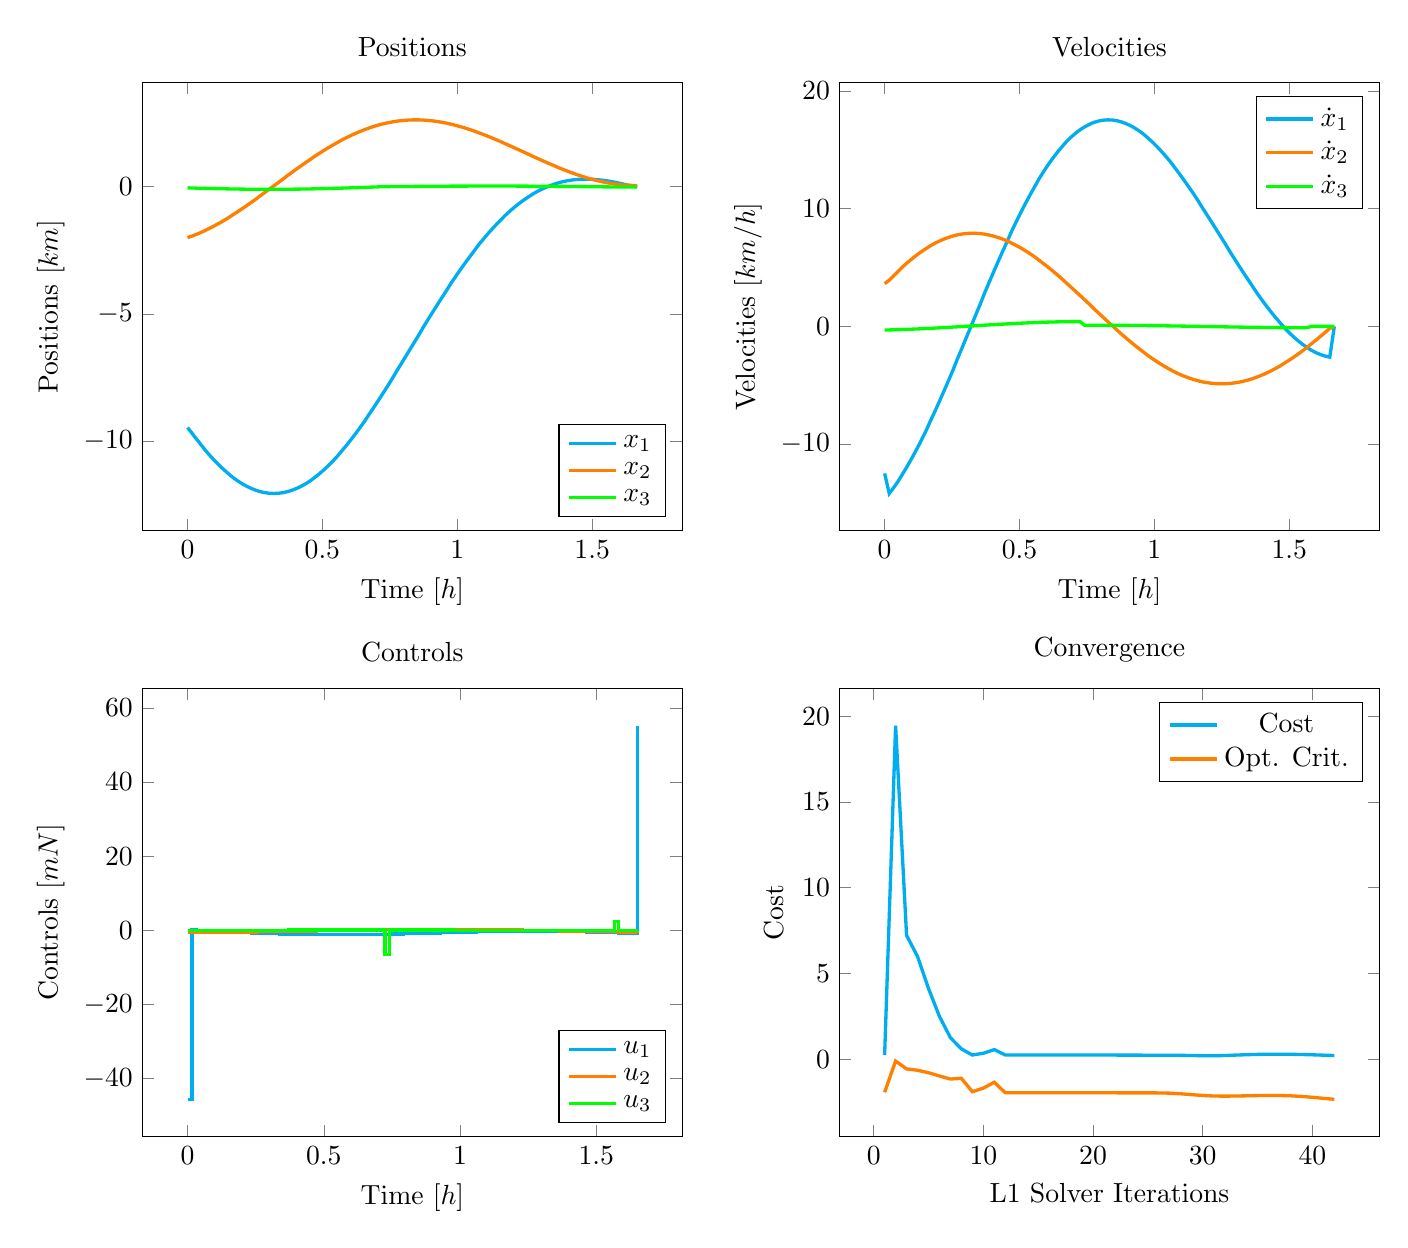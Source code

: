 \begin{tikzpicture}[]
\begin{groupplot}[group style={horizontal sep = 2.0cm, vertical sep = 2.0cm, group size=2 by 2}]
\nextgroupplot [legend pos = {south east}, ylabel = {Positions $[km]$}, title = {Positions}, xlabel = {Time $[h]$}]\addplot+ [no marks, cyan, very thick]coordinates {
(0.0, -9.477)
(0.017, -9.702)
(0.034, -9.938)
(0.051, -10.164)
(0.067, -10.381)
(0.084, -10.587)
(0.101, -10.781)
(0.118, -10.964)
(0.135, -11.135)
(0.152, -11.292)
(0.168, -11.437)
(0.185, -11.567)
(0.202, -11.683)
(0.219, -11.784)
(0.236, -11.87)
(0.253, -11.941)
(0.269, -11.996)
(0.286, -12.036)
(0.303, -12.06)
(0.32, -12.068)
(0.337, -12.06)
(0.354, -12.037)
(0.37, -11.998)
(0.387, -11.943)
(0.404, -11.873)
(0.421, -11.787)
(0.438, -11.687)
(0.455, -11.572)
(0.471, -11.443)
(0.488, -11.3)
(0.505, -11.143)
(0.522, -10.974)
(0.539, -10.792)
(0.556, -10.598)
(0.572, -10.393)
(0.589, -10.177)
(0.606, -9.95)
(0.623, -9.714)
(0.64, -9.47)
(0.657, -9.217)
(0.673, -8.956)
(0.69, -8.689)
(0.707, -8.416)
(0.724, -8.137)
(0.741, -7.854)
(0.758, -7.566)
(0.774, -7.276)
(0.791, -6.983)
(0.808, -6.689)
(0.825, -6.393)
(0.842, -6.098)
(0.859, -5.803)
(0.875, -5.509)
(0.892, -5.217)
(0.909, -4.928)
(0.926, -4.642)
(0.943, -4.36)
(0.96, -4.083)
(0.976, -3.81)
(0.993, -3.544)
(1.01, -3.284)
(1.027, -3.03)
(1.044, -2.784)
(1.061, -2.545)
(1.077, -2.314)
(1.094, -2.093)
(1.111, -1.879)
(1.128, -1.676)
(1.145, -1.481)
(1.162, -1.297)
(1.178, -1.122)
(1.195, -0.957)
(1.212, -0.803)
(1.229, -0.659)
(1.246, -0.526)
(1.263, -0.403)
(1.279, -0.291)
(1.296, -0.188)
(1.313, -0.097)
(1.33, -0.015)
(1.347, 0.057)
(1.364, 0.118)
(1.38, 0.171)
(1.397, 0.214)
(1.414, 0.247)
(1.431, 0.273)
(1.448, 0.29)
(1.465, 0.299)
(1.481, 0.3)
(1.498, 0.295)
(1.515, 0.283)
(1.532, 0.265)
(1.549, 0.242)
(1.566, 0.213)
(1.582, 0.181)
(1.599, 0.144)
(1.616, 0.105)
(1.633, 0.063)
(1.65, 0.019)
(1.667, -0.003)
};
\addlegendentry{$x_1$}
\addplot+ [no marks, orange, very thick]coordinates {
(0.0, -2.0)
(0.017, -1.938)
(0.034, -1.868)
(0.051, -1.793)
(0.067, -1.711)
(0.084, -1.622)
(0.101, -1.529)
(0.118, -1.43)
(0.135, -1.326)
(0.152, -1.217)
(0.168, -1.104)
(0.185, -0.987)
(0.202, -0.867)
(0.219, -0.744)
(0.236, -0.618)
(0.253, -0.489)
(0.269, -0.359)
(0.286, -0.228)
(0.303, -0.096)
(0.32, 0.037)
(0.337, 0.17)
(0.354, 0.303)
(0.37, 0.436)
(0.387, 0.567)
(0.404, 0.697)
(0.421, 0.825)
(0.438, 0.951)
(0.455, 1.074)
(0.471, 1.195)
(0.488, 1.312)
(0.505, 1.426)
(0.522, 1.536)
(0.539, 1.642)
(0.556, 1.744)
(0.572, 1.841)
(0.589, 1.933)
(0.606, 2.02)
(0.623, 2.102)
(0.64, 2.178)
(0.657, 2.249)
(0.673, 2.314)
(0.69, 2.373)
(0.707, 2.427)
(0.724, 2.474)
(0.741, 2.515)
(0.758, 2.55)
(0.774, 2.579)
(0.791, 2.601)
(0.808, 2.618)
(0.825, 2.628)
(0.842, 2.633)
(0.859, 2.631)
(0.875, 2.624)
(0.892, 2.61)
(0.909, 2.592)
(0.926, 2.567)
(0.943, 2.538)
(0.96, 2.503)
(0.976, 2.463)
(0.993, 2.419)
(1.01, 2.37)
(1.027, 2.317)
(1.044, 2.26)
(1.061, 2.199)
(1.077, 2.135)
(1.094, 2.068)
(1.111, 1.997)
(1.128, 1.924)
(1.145, 1.849)
(1.162, 1.772)
(1.178, 1.693)
(1.195, 1.613)
(1.212, 1.531)
(1.229, 1.449)
(1.246, 1.367)
(1.263, 1.284)
(1.279, 1.202)
(1.296, 1.121)
(1.313, 1.04)
(1.33, 0.96)
(1.347, 0.882)
(1.364, 0.806)
(1.38, 0.732)
(1.397, 0.661)
(1.414, 0.592)
(1.431, 0.526)
(1.448, 0.463)
(1.465, 0.404)
(1.481, 0.349)
(1.498, 0.298)
(1.515, 0.251)
(1.532, 0.209)
(1.549, 0.171)
(1.566, 0.138)
(1.582, 0.111)
(1.599, 0.088)
(1.616, 0.071)
(1.633, 0.059)
(1.65, 0.053)
(1.667, 0.053)
};
\addlegendentry{$x_2$}
\addplot+ [no marks, green, very thick]coordinates {
(0.0, -0.043)
(0.017, -0.048)
(0.034, -0.054)
(0.051, -0.059)
(0.067, -0.064)
(0.084, -0.068)
(0.101, -0.073)
(0.118, -0.077)
(0.135, -0.08)
(0.152, -0.084)
(0.168, -0.087)
(0.185, -0.09)
(0.202, -0.093)
(0.219, -0.095)
(0.236, -0.097)
(0.253, -0.098)
(0.269, -0.099)
(0.286, -0.1)
(0.303, -0.1)
(0.32, -0.1)
(0.337, -0.099)
(0.354, -0.098)
(0.37, -0.097)
(0.387, -0.095)
(0.404, -0.093)
(0.421, -0.091)
(0.438, -0.088)
(0.455, -0.085)
(0.471, -0.081)
(0.488, -0.078)
(0.505, -0.073)
(0.522, -0.069)
(0.539, -0.064)
(0.556, -0.059)
(0.572, -0.054)
(0.589, -0.048)
(0.606, -0.042)
(0.623, -0.036)
(0.64, -0.03)
(0.657, -0.024)
(0.673, -0.017)
(0.69, -0.011)
(0.707, -0.004)
(0.724, 0.002)
(0.741, 0.006)
(0.758, 0.008)
(0.774, 0.009)
(0.791, 0.011)
(0.808, 0.012)
(0.825, 0.013)
(0.842, 0.015)
(0.859, 0.016)
(0.875, 0.017)
(0.892, 0.019)
(0.909, 0.02)
(0.926, 0.021)
(0.943, 0.022)
(0.96, 0.023)
(0.976, 0.024)
(0.993, 0.025)
(1.01, 0.025)
(1.027, 0.026)
(1.044, 0.027)
(1.061, 0.027)
(1.077, 0.028)
(1.094, 0.028)
(1.111, 0.028)
(1.128, 0.028)
(1.145, 0.028)
(1.162, 0.028)
(1.178, 0.028)
(1.195, 0.027)
(1.212, 0.027)
(1.229, 0.026)
(1.246, 0.025)
(1.263, 0.024)
(1.279, 0.023)
(1.296, 0.022)
(1.313, 0.021)
(1.33, 0.02)
(1.347, 0.019)
(1.364, 0.017)
(1.38, 0.015)
(1.397, 0.014)
(1.414, 0.012)
(1.431, 0.01)
(1.448, 0.008)
(1.465, 0.006)
(1.481, 0.004)
(1.498, 0.002)
(1.515, 0.0)
(1.532, -0.002)
(1.549, -0.004)
(1.566, -0.006)
(1.582, -0.007)
(1.599, -0.008)
(1.616, -0.008)
(1.633, -0.008)
(1.65, -0.008)
(1.667, -0.009)
};
\addlegendentry{$x_3$}
\nextgroupplot [legend pos = {north east}, ylabel = {Velocities $[km/h]$}, title = {Velocities}, xlabel = {Time $[h]$}]\addplot+ [no marks, cyan, very thick]coordinates {
(0.0, -12.519)
(0.017, -14.221)
(0.034, -13.708)
(0.051, -13.149)
(0.067, -12.546)
(0.084, -11.902)
(0.101, -11.218)
(0.118, -10.499)
(0.135, -9.745)
(0.152, -8.96)
(0.168, -8.146)
(0.185, -7.306)
(0.202, -6.444)
(0.219, -5.562)
(0.236, -4.662)
(0.253, -3.749)
(0.269, -2.824)
(0.286, -1.892)
(0.303, -0.954)
(0.32, -0.013)
(0.337, 0.926)
(0.354, 1.862)
(0.37, 2.792)
(0.387, 3.713)
(0.404, 4.621)
(0.421, 5.515)
(0.438, 6.393)
(0.455, 7.25)
(0.471, 8.086)
(0.488, 8.897)
(0.505, 9.682)
(0.522, 10.438)
(0.539, 11.164)
(0.556, 11.857)
(0.572, 12.516)
(0.589, 13.14)
(0.606, 13.726)
(0.623, 14.274)
(0.64, 14.782)
(0.657, 15.249)
(0.673, 15.674)
(0.69, 16.058)
(0.707, 16.398)
(0.724, 16.694)
(0.741, 16.946)
(0.758, 17.155)
(0.774, 17.319)
(0.791, 17.439)
(0.808, 17.515)
(0.825, 17.548)
(0.842, 17.538)
(0.859, 17.485)
(0.875, 17.39)
(0.892, 17.255)
(0.909, 17.08)
(0.926, 16.866)
(0.943, 16.615)
(0.96, 16.328)
(0.976, 16.006)
(0.993, 15.651)
(1.01, 15.264)
(1.027, 14.847)
(1.044, 14.403)
(1.061, 13.932)
(1.077, 13.437)
(1.094, 12.92)
(1.111, 12.382)
(1.128, 11.826)
(1.145, 11.255)
(1.162, 10.669)
(1.178, 10.072)
(1.195, 9.466)
(1.212, 8.853)
(1.229, 8.235)
(1.246, 7.614)
(1.263, 6.993)
(1.279, 6.374)
(1.296, 5.759)
(1.313, 5.15)
(1.33, 4.551)
(1.347, 3.962)
(1.364, 3.386)
(1.38, 2.825)
(1.397, 2.281)
(1.414, 1.757)
(1.431, 1.253)
(1.448, 0.772)
(1.465, 0.316)
(1.481, -0.113)
(1.498, -0.514)
(1.515, -0.886)
(1.532, -1.226)
(1.549, -1.534)
(1.566, -1.808)
(1.582, -2.047)
(1.599, -2.249)
(1.616, -2.415)
(1.633, -2.541)
(1.65, -2.629)
(1.667, -0.013)
};
\addlegendentry{$\dot{x}_1$}
\addplot+ [no marks, orange, very thick]coordinates {
(0.0, 3.626)
(0.017, 3.906)
(0.034, 4.306)
(0.051, 4.69)
(0.067, 5.055)
(0.084, 5.402)
(0.101, 5.728)
(0.118, 6.035)
(0.135, 6.319)
(0.152, 6.582)
(0.168, 6.822)
(0.185, 7.039)
(0.202, 7.232)
(0.219, 7.402)
(0.236, 7.547)
(0.253, 7.667)
(0.269, 7.763)
(0.286, 7.835)
(0.303, 7.882)
(0.32, 7.904)
(0.337, 7.903)
(0.354, 7.877)
(0.37, 7.828)
(0.387, 7.755)
(0.404, 7.66)
(0.421, 7.543)
(0.438, 7.405)
(0.455, 7.246)
(0.471, 7.066)
(0.488, 6.868)
(0.505, 6.651)
(0.522, 6.416)
(0.539, 6.166)
(0.556, 5.899)
(0.572, 5.618)
(0.589, 5.324)
(0.606, 5.017)
(0.623, 4.7)
(0.64, 4.372)
(0.657, 4.035)
(0.673, 3.69)
(0.69, 3.339)
(0.707, 2.983)
(0.724, 2.622)
(0.741, 2.259)
(0.758, 1.894)
(0.774, 1.528)
(0.791, 1.163)
(0.808, 0.799)
(0.825, 0.439)
(0.842, 0.083)
(0.859, -0.268)
(0.875, -0.613)
(0.892, -0.95)
(0.909, -1.279)
(0.926, -1.599)
(0.943, -1.908)
(0.96, -2.207)
(0.976, -2.493)
(0.993, -2.766)
(1.01, -3.025)
(1.027, -3.27)
(1.044, -3.5)
(1.061, -3.714)
(1.077, -3.912)
(1.094, -4.093)
(1.111, -4.256)
(1.128, -4.402)
(1.145, -4.529)
(1.162, -4.638)
(1.178, -4.728)
(1.195, -4.799)
(1.212, -4.851)
(1.229, -4.884)
(1.246, -4.898)
(1.263, -4.892)
(1.279, -4.867)
(1.296, -4.823)
(1.313, -4.76)
(1.33, -4.678)
(1.347, -4.577)
(1.364, -4.459)
(1.38, -4.323)
(1.397, -4.169)
(1.414, -3.999)
(1.431, -3.812)
(1.448, -3.609)
(1.465, -3.391)
(1.481, -3.158)
(1.498, -2.911)
(1.515, -2.651)
(1.532, -2.379)
(1.549, -2.094)
(1.566, -1.799)
(1.582, -1.493)
(1.599, -1.178)
(1.616, -0.854)
(1.633, -0.523)
(1.65, -0.184)
(1.667, -0.006)
};
\addlegendentry{$\dot{x}_2$}
\addplot+ [no marks, green, very thick]coordinates {
(0.0, -0.325)
(0.017, -0.316)
(0.034, -0.305)
(0.051, -0.293)
(0.067, -0.281)
(0.084, -0.266)
(0.101, -0.251)
(0.118, -0.235)
(0.135, -0.218)
(0.152, -0.2)
(0.168, -0.18)
(0.185, -0.16)
(0.202, -0.14)
(0.219, -0.119)
(0.236, -0.097)
(0.253, -0.074)
(0.269, -0.052)
(0.286, -0.028)
(0.303, -0.005)
(0.32, 0.018)
(0.337, 0.042)
(0.354, 0.065)
(0.37, 0.089)
(0.387, 0.112)
(0.404, 0.134)
(0.421, 0.157)
(0.438, 0.178)
(0.455, 0.2)
(0.471, 0.22)
(0.488, 0.24)
(0.505, 0.259)
(0.522, 0.276)
(0.539, 0.293)
(0.556, 0.309)
(0.572, 0.324)
(0.589, 0.337)
(0.606, 0.349)
(0.623, 0.36)
(0.64, 0.37)
(0.657, 0.378)
(0.673, 0.384)
(0.69, 0.39)
(0.707, 0.393)
(0.724, 0.395)
(0.741, 0.084)
(0.758, 0.084)
(0.774, 0.084)
(0.791, 0.083)
(0.808, 0.082)
(0.825, 0.081)
(0.842, 0.079)
(0.859, 0.077)
(0.875, 0.075)
(0.892, 0.072)
(0.909, 0.069)
(0.926, 0.065)
(0.943, 0.061)
(0.96, 0.057)
(0.976, 0.053)
(0.993, 0.048)
(1.01, 0.043)
(1.027, 0.037)
(1.044, 0.032)
(1.061, 0.026)
(1.077, 0.02)
(1.094, 0.013)
(1.111, 0.007)
(1.128, 0.0)
(1.145, -0.006)
(1.162, -0.013)
(1.178, -0.02)
(1.195, -0.027)
(1.212, -0.034)
(1.229, -0.041)
(1.246, -0.048)
(1.263, -0.054)
(1.279, -0.061)
(1.296, -0.067)
(1.313, -0.074)
(1.33, -0.08)
(1.347, -0.086)
(1.364, -0.091)
(1.38, -0.097)
(1.397, -0.102)
(1.414, -0.106)
(1.431, -0.11)
(1.448, -0.114)
(1.465, -0.118)
(1.481, -0.121)
(1.498, -0.123)
(1.515, -0.126)
(1.532, -0.127)
(1.549, -0.128)
(1.566, -0.129)
(1.582, -0.013)
(1.599, -0.013)
(1.616, -0.013)
(1.633, -0.013)
(1.65, -0.013)
(1.667, -0.012)
};
\addlegendentry{$\dot{x}_3$}
\nextgroupplot [legend pos = {south east}, ylabel = {Controls $[mN]$}, title = {Controls}, xlabel = {Time $[h]$}]\addplot+ [const plot, no marks, cyan, very thick]coordinates {
(0.0, -45.606)
(0.017, 0.028)
(0.034, -0.033)
(0.051, -0.094)
(0.067, -0.155)
(0.084, -0.216)
(0.101, -0.276)
(0.118, -0.337)
(0.135, -0.396)
(0.152, -0.455)
(0.168, -0.512)
(0.185, -0.568)
(0.202, -0.623)
(0.219, -0.676)
(0.236, -0.728)
(0.253, -0.778)
(0.269, -0.825)
(0.286, -0.871)
(0.303, -0.914)
(0.32, -0.955)
(0.337, -0.993)
(0.354, -1.029)
(0.37, -1.062)
(0.387, -1.092)
(0.404, -1.12)
(0.421, -1.144)
(0.438, -1.165)
(0.455, -1.184)
(0.471, -1.199)
(0.488, -1.212)
(0.505, -1.221)
(0.522, -1.227)
(0.539, -1.231)
(0.556, -1.231)
(0.572, -1.228)
(0.589, -1.223)
(0.606, -1.215)
(0.623, -1.204)
(0.64, -1.19)
(0.657, -1.174)
(0.673, -1.155)
(0.69, -1.134)
(0.707, -1.111)
(0.724, -1.086)
(0.741, -1.059)
(0.758, -1.03)
(0.774, -1.0)
(0.791, -0.968)
(0.808, -0.935)
(0.825, -0.901)
(0.842, -0.867)
(0.859, -0.831)
(0.875, -0.795)
(0.892, -0.758)
(0.909, -0.722)
(0.926, -0.685)
(0.943, -0.649)
(0.96, -0.613)
(0.976, -0.578)
(0.993, -0.543)
(1.01, -0.509)
(1.027, -0.477)
(1.044, -0.446)
(1.061, -0.416)
(1.077, -0.388)
(1.094, -0.362)
(1.111, -0.338)
(1.128, -0.316)
(1.145, -0.296)
(1.162, -0.279)
(1.178, -0.264)
(1.195, -0.251)
(1.212, -0.242)
(1.229, -0.235)
(1.246, -0.231)
(1.263, -0.229)
(1.279, -0.231)
(1.296, -0.236)
(1.313, -0.243)
(1.33, -0.254)
(1.347, -0.268)
(1.364, -0.285)
(1.38, -0.305)
(1.397, -0.327)
(1.414, -0.353)
(1.431, -0.382)
(1.448, -0.413)
(1.465, -0.448)
(1.481, -0.485)
(1.498, -0.524)
(1.515, -0.566)
(1.532, -0.61)
(1.549, -0.657)
(1.566, -0.706)
(1.582, -0.756)
(1.599, -0.809)
(1.616, -0.863)
(1.633, -0.918)
(1.65, 55.186)
};
\addlegendentry{$u_1$}
\addplot+ [const plot, no marks, orange, very thick]coordinates {
(0.0, -0.514)
(0.017, -0.519)
(0.034, -0.521)
(0.051, -0.523)
(0.067, -0.522)
(0.084, -0.521)
(0.101, -0.517)
(0.118, -0.513)
(0.135, -0.506)
(0.152, -0.499)
(0.168, -0.489)
(0.185, -0.479)
(0.202, -0.467)
(0.219, -0.454)
(0.236, -0.439)
(0.253, -0.424)
(0.269, -0.407)
(0.286, -0.389)
(0.303, -0.37)
(0.32, -0.351)
(0.337, -0.33)
(0.354, -0.308)
(0.37, -0.286)
(0.387, -0.264)
(0.404, -0.24)
(0.421, -0.217)
(0.438, -0.193)
(0.455, -0.169)
(0.471, -0.144)
(0.488, -0.12)
(0.505, -0.095)
(0.522, -0.071)
(0.539, -0.047)
(0.556, -0.024)
(0.572, -0.0)
(0.589, 0.023)
(0.606, 0.045)
(0.623, 0.066)
(0.64, 0.087)
(0.657, 0.107)
(0.673, 0.126)
(0.69, 0.144)
(0.707, 0.161)
(0.724, 0.176)
(0.741, 0.191)
(0.758, 0.204)
(0.774, 0.216)
(0.791, 0.227)
(0.808, 0.236)
(0.825, 0.244)
(0.842, 0.251)
(0.859, 0.256)
(0.875, 0.259)
(0.892, 0.261)
(0.909, 0.261)
(0.926, 0.26)
(0.943, 0.258)
(0.96, 0.253)
(0.976, 0.248)
(0.993, 0.241)
(1.01, 0.232)
(1.027, 0.222)
(1.044, 0.211)
(1.061, 0.198)
(1.077, 0.184)
(1.094, 0.169)
(1.111, 0.153)
(1.128, 0.135)
(1.145, 0.117)
(1.162, 0.098)
(1.178, 0.077)
(1.195, 0.056)
(1.212, 0.034)
(1.229, 0.012)
(1.246, -0.011)
(1.263, -0.034)
(1.279, -0.058)
(1.296, -0.082)
(1.313, -0.107)
(1.33, -0.131)
(1.347, -0.156)
(1.364, -0.18)
(1.38, -0.204)
(1.397, -0.228)
(1.414, -0.251)
(1.431, -0.274)
(1.448, -0.297)
(1.465, -0.318)
(1.481, -0.34)
(1.498, -0.36)
(1.515, -0.379)
(1.532, -0.398)
(1.549, -0.415)
(1.566, -0.431)
(1.582, -0.446)
(1.599, -0.46)
(1.616, -0.473)
(1.633, -0.484)
(1.65, -0.494)
};
\addlegendentry{$u_2$}
\addplot+ [const plot, no marks, green, very thick]coordinates {
(0.0, -0.03)
(0.017, -0.029)
(0.034, -0.027)
(0.051, -0.025)
(0.067, -0.023)
(0.084, -0.021)
(0.101, -0.019)
(0.118, -0.017)
(0.135, -0.015)
(0.152, -0.013)
(0.168, -0.01)
(0.185, -0.008)
(0.202, -0.006)
(0.219, -0.003)
(0.236, -0.001)
(0.253, 0.001)
(0.269, 0.004)
(0.286, 0.006)
(0.303, 0.009)
(0.32, 0.011)
(0.337, 0.013)
(0.354, 0.015)
(0.37, 0.018)
(0.387, 0.02)
(0.404, 0.022)
(0.421, 0.024)
(0.438, 0.026)
(0.455, 0.027)
(0.471, 0.029)
(0.488, 0.031)
(0.505, 0.032)
(0.522, 0.033)
(0.539, 0.034)
(0.556, 0.035)
(0.572, 0.036)
(0.589, 0.037)
(0.606, 0.038)
(0.623, 0.038)
(0.64, 0.039)
(0.657, 0.039)
(0.673, 0.039)
(0.69, 0.039)
(0.707, 0.038)
(0.724, -6.532)
(0.741, 0.037)
(0.758, 0.037)
(0.774, 0.036)
(0.791, 0.035)
(0.808, 0.034)
(0.825, 0.032)
(0.842, 0.031)
(0.859, 0.029)
(0.875, 0.028)
(0.892, 0.026)
(0.909, 0.024)
(0.926, 0.022)
(0.943, 0.02)
(0.96, 0.018)
(0.976, 0.016)
(0.993, 0.014)
(1.01, 0.011)
(1.027, 0.009)
(1.044, 0.007)
(1.061, 0.004)
(1.077, 0.002)
(1.094, -0.0)
(1.111, -0.003)
(1.128, -0.005)
(1.145, -0.008)
(1.162, -0.01)
(1.178, -0.012)
(1.195, -0.015)
(1.212, -0.017)
(1.229, -0.019)
(1.246, -0.021)
(1.263, -0.023)
(1.279, -0.025)
(1.296, -0.027)
(1.313, -0.028)
(1.33, -0.03)
(1.347, -0.031)
(1.364, -0.033)
(1.38, -0.034)
(1.397, -0.035)
(1.414, -0.036)
(1.431, -0.037)
(1.448, -0.038)
(1.465, -0.038)
(1.481, -0.038)
(1.498, -0.039)
(1.515, -0.039)
(1.532, -0.039)
(1.549, -0.038)
(1.566, 2.41)
(1.582, -0.038)
(1.599, -0.037)
(1.616, -0.036)
(1.633, -0.035)
(1.65, -0.034)
};
\addlegendentry{$u_3$}
\nextgroupplot [legend pos = {north east}, ylabel = {Cost}, title = {Convergence}, xlabel = {L1 Solver Iterations}]\addplot+ [no marks, cyan, very thick]coordinates {
(1.0, 0.254)
(2.0, 19.446)
(3.0, 7.219)
(4.0, 5.988)
(5.0, 4.122)
(6.0, 2.492)
(7.0, 1.253)
(8.0, 0.598)
(9.0, 0.244)
(10.0, 0.349)
(11.0, 0.562)
(12.0, 0.244)
(13.0, 0.246)
(14.0, 0.247)
(15.0, 0.248)
(16.0, 0.248)
(17.0, 0.248)
(18.0, 0.247)
(19.0, 0.246)
(20.0, 0.245)
(21.0, 0.243)
(22.0, 0.241)
(23.0, 0.239)
(24.0, 0.237)
(25.0, 0.236)
(26.0, 0.236)
(27.0, 0.234)
(28.0, 0.226)
(29.0, 0.216)
(30.0, 0.206)
(31.0, 0.202)
(32.0, 0.215)
(33.0, 0.241)
(34.0, 0.263)
(35.0, 0.281)
(36.0, 0.292)
(37.0, 0.293)
(38.0, 0.287)
(39.0, 0.275)
(40.0, 0.257)
(41.0, 0.236)
(42.0, 0.217)
};
\addlegendentry{Cost}
\addplot+ [no marks, orange, very thick]coordinates {
(1.0, -1.927)
(2.0, -0.107)
(3.0, -0.564)
(4.0, -0.643)
(5.0, -0.788)
(6.0, -0.978)
(7.0, -1.156)
(8.0, -1.115)
(9.0, -1.895)
(10.0, -1.686)
(11.0, -1.34)
(12.0, -1.958)
(13.0, -1.958)
(14.0, -1.958)
(15.0, -1.959)
(16.0, -1.959)
(17.0, -1.959)
(18.0, -1.959)
(19.0, -1.96)
(20.0, -1.96)
(21.0, -1.96)
(22.0, -1.96)
(23.0, -1.961)
(24.0, -1.961)
(25.0, -1.961)
(26.0, -1.965)
(27.0, -1.979)
(28.0, -2.017)
(29.0, -2.065)
(30.0, -2.113)
(31.0, -2.145)
(32.0, -2.154)
(33.0, -2.145)
(34.0, -2.134)
(35.0, -2.12)
(36.0, -2.112)
(37.0, -2.115)
(38.0, -2.134)
(39.0, -2.169)
(40.0, -2.22)
(41.0, -2.281)
(42.0, -2.335)
};
\addlegendentry{Opt. Crit.}
\end{groupplot}

\end{tikzpicture}
